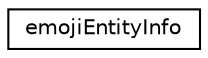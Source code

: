 digraph "类继承关系图"
{
 // INTERACTIVE_SVG=YES
 // LATEX_PDF_SIZE
  edge [fontname="Helvetica",fontsize="10",labelfontname="Helvetica",labelfontsize="10"];
  node [fontname="Helvetica",fontsize="10",shape=record];
  rankdir="LR";
  Node0 [label="emojiEntityInfo",height=0.2,width=0.4,color="black", fillcolor="white", style="filled",URL="$d4/dde/structemoji_entity_info.html",tooltip=" "];
}
